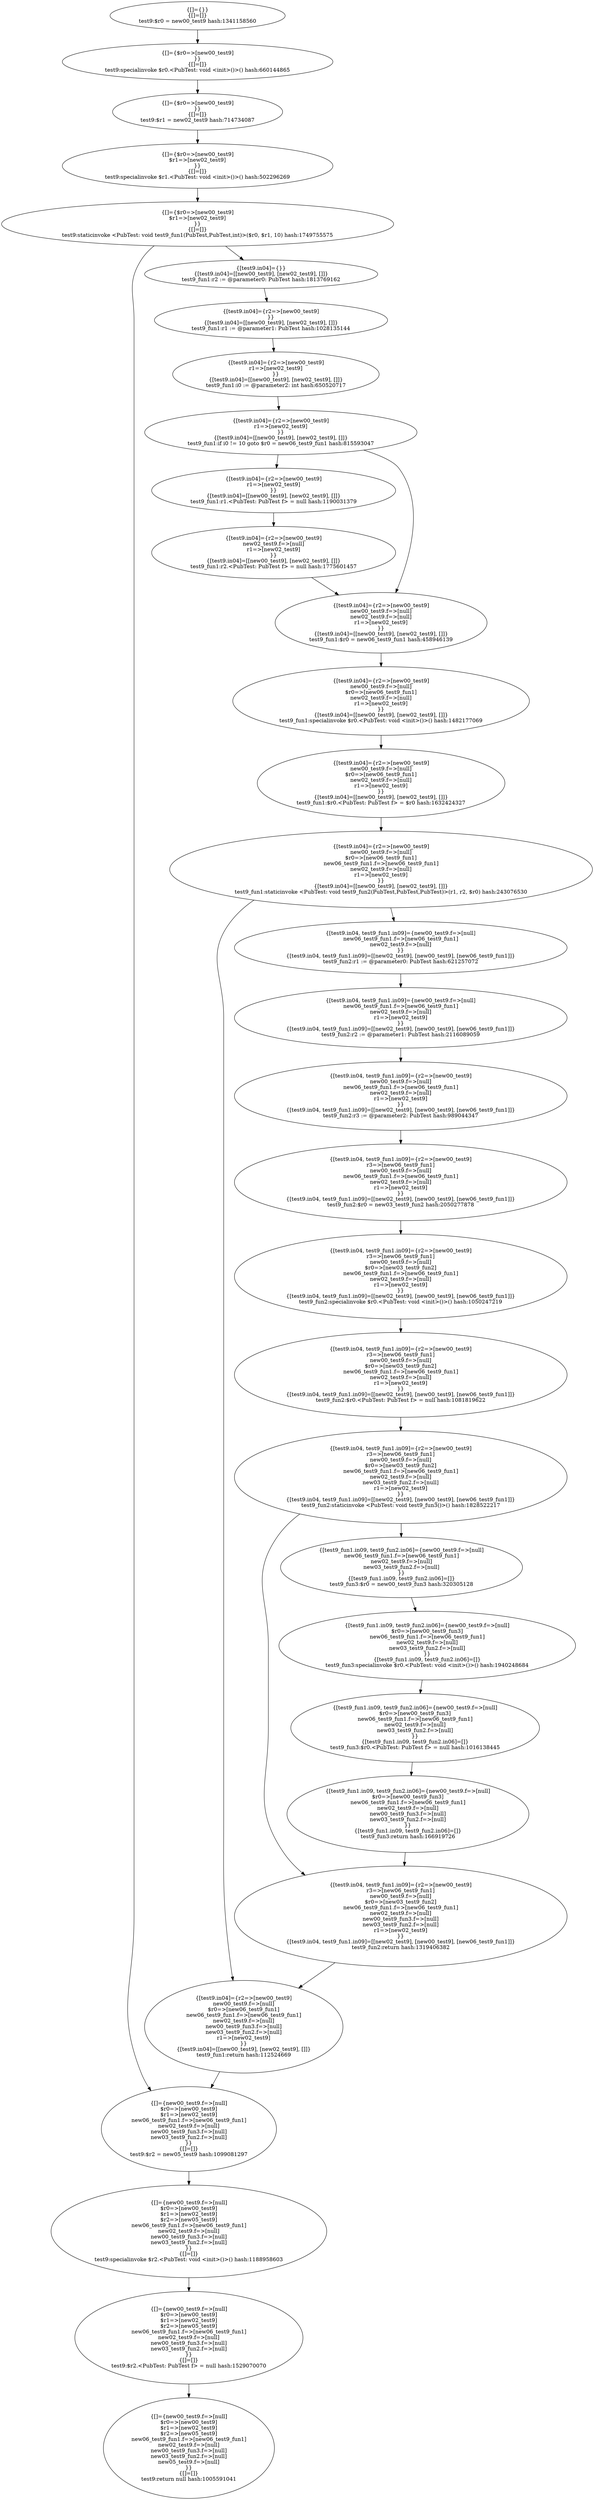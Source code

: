 digraph "./target1-pub/PubTest.test9" {
    "{[]={}}
{[]=[]}
test9:$r0 = new00_test9 hash:1341158560";
    "{[]={$r0=>[new00_test9]
}}
{[]=[]}
test9:specialinvoke $r0.<PubTest: void <init>()>() hash:660144865";
    "{[]={$r0=>[new00_test9]
}}
{[]=[]}
test9:$r1 = new02_test9 hash:714734087";
    "{[]={$r0=>[new00_test9]
$r1=>[new02_test9]
}}
{[]=[]}
test9:specialinvoke $r1.<PubTest: void <init>()>() hash:502296269";
    "{[]={$r0=>[new00_test9]
$r1=>[new02_test9]
}}
{[]=[]}
test9:staticinvoke <PubTest: void test9_fun1(PubTest,PubTest,int)>($r0, $r1, 10) hash:1749755575";
    "{[]={new00_test9.f=>[null]
$r0=>[new00_test9]
$r1=>[new02_test9]
new06_test9_fun1.f=>[new06_test9_fun1]
new02_test9.f=>[null]
new00_test9_fun3.f=>[null]
new03_test9_fun2.f=>[null]
}}
{[]=[]}
test9:$r2 = new05_test9 hash:1099081297";
    "{[]={new00_test9.f=>[null]
$r0=>[new00_test9]
$r1=>[new02_test9]
$r2=>[new05_test9]
new06_test9_fun1.f=>[new06_test9_fun1]
new02_test9.f=>[null]
new00_test9_fun3.f=>[null]
new03_test9_fun2.f=>[null]
}}
{[]=[]}
test9:specialinvoke $r2.<PubTest: void <init>()>() hash:1188958603";
    "{[]={new00_test9.f=>[null]
$r0=>[new00_test9]
$r1=>[new02_test9]
$r2=>[new05_test9]
new06_test9_fun1.f=>[new06_test9_fun1]
new02_test9.f=>[null]
new00_test9_fun3.f=>[null]
new03_test9_fun2.f=>[null]
}}
{[]=[]}
test9:$r2.<PubTest: PubTest f> = null hash:1529070070";
    "{[]={new00_test9.f=>[null]
$r0=>[new00_test9]
$r1=>[new02_test9]
$r2=>[new05_test9]
new06_test9_fun1.f=>[new06_test9_fun1]
new02_test9.f=>[null]
new00_test9_fun3.f=>[null]
new03_test9_fun2.f=>[null]
new05_test9.f=>[null]
}}
{[]=[]}
test9:return null hash:1005591041";
    "{[test9.in04]={}}
{[test9.in04]=[[new00_test9], [new02_test9], []]}
test9_fun1:r2 := @parameter0: PubTest hash:1813769162";
    "{[test9.in04]={r2=>[new00_test9]
}}
{[test9.in04]=[[new00_test9], [new02_test9], []]}
test9_fun1:r1 := @parameter1: PubTest hash:1028135144";
    "{[test9.in04]={r2=>[new00_test9]
r1=>[new02_test9]
}}
{[test9.in04]=[[new00_test9], [new02_test9], []]}
test9_fun1:i0 := @parameter2: int hash:650520717";
    "{[test9.in04]={r2=>[new00_test9]
r1=>[new02_test9]
}}
{[test9.in04]=[[new00_test9], [new02_test9], []]}
test9_fun1:if i0 != 10 goto $r0 = new06_test9_fun1 hash:815593047";
    "{[test9.in04]={r2=>[new00_test9]
r1=>[new02_test9]
}}
{[test9.in04]=[[new00_test9], [new02_test9], []]}
test9_fun1:r1.<PubTest: PubTest f> = null hash:1190031379";
    "{[test9.in04]={r2=>[new00_test9]
new02_test9.f=>[null]
r1=>[new02_test9]
}}
{[test9.in04]=[[new00_test9], [new02_test9], []]}
test9_fun1:r2.<PubTest: PubTest f> = null hash:1775601457";
    "{[test9.in04]={r2=>[new00_test9]
new00_test9.f=>[null]
new02_test9.f=>[null]
r1=>[new02_test9]
}}
{[test9.in04]=[[new00_test9], [new02_test9], []]}
test9_fun1:$r0 = new06_test9_fun1 hash:458946139";
    "{[test9.in04]={r2=>[new00_test9]
new00_test9.f=>[null]
$r0=>[new06_test9_fun1]
new02_test9.f=>[null]
r1=>[new02_test9]
}}
{[test9.in04]=[[new00_test9], [new02_test9], []]}
test9_fun1:specialinvoke $r0.<PubTest: void <init>()>() hash:1482177069";
    "{[test9.in04]={r2=>[new00_test9]
new00_test9.f=>[null]
$r0=>[new06_test9_fun1]
new02_test9.f=>[null]
r1=>[new02_test9]
}}
{[test9.in04]=[[new00_test9], [new02_test9], []]}
test9_fun1:$r0.<PubTest: PubTest f> = $r0 hash:1632424327";
    "{[test9.in04]={r2=>[new00_test9]
new00_test9.f=>[null]
$r0=>[new06_test9_fun1]
new06_test9_fun1.f=>[new06_test9_fun1]
new02_test9.f=>[null]
r1=>[new02_test9]
}}
{[test9.in04]=[[new00_test9], [new02_test9], []]}
test9_fun1:staticinvoke <PubTest: void test9_fun2(PubTest,PubTest,PubTest)>(r1, r2, $r0) hash:243076530";
    "{[test9.in04]={r2=>[new00_test9]
new00_test9.f=>[null]
$r0=>[new06_test9_fun1]
new06_test9_fun1.f=>[new06_test9_fun1]
new02_test9.f=>[null]
new00_test9_fun3.f=>[null]
new03_test9_fun2.f=>[null]
r1=>[new02_test9]
}}
{[test9.in04]=[[new00_test9], [new02_test9], []]}
test9_fun1:return hash:112524669";
    "{[test9.in04, test9_fun1.in09]={new00_test9.f=>[null]
new06_test9_fun1.f=>[new06_test9_fun1]
new02_test9.f=>[null]
}}
{[test9.in04, test9_fun1.in09]=[[new02_test9], [new00_test9], [new06_test9_fun1]]}
test9_fun2:r1 := @parameter0: PubTest hash:621257072";
    "{[test9.in04, test9_fun1.in09]={new00_test9.f=>[null]
new06_test9_fun1.f=>[new06_test9_fun1]
new02_test9.f=>[null]
r1=>[new02_test9]
}}
{[test9.in04, test9_fun1.in09]=[[new02_test9], [new00_test9], [new06_test9_fun1]]}
test9_fun2:r2 := @parameter1: PubTest hash:2116089059";
    "{[test9.in04, test9_fun1.in09]={r2=>[new00_test9]
new00_test9.f=>[null]
new06_test9_fun1.f=>[new06_test9_fun1]
new02_test9.f=>[null]
r1=>[new02_test9]
}}
{[test9.in04, test9_fun1.in09]=[[new02_test9], [new00_test9], [new06_test9_fun1]]}
test9_fun2:r3 := @parameter2: PubTest hash:989044347";
    "{[test9.in04, test9_fun1.in09]={r2=>[new00_test9]
r3=>[new06_test9_fun1]
new00_test9.f=>[null]
new06_test9_fun1.f=>[new06_test9_fun1]
new02_test9.f=>[null]
r1=>[new02_test9]
}}
{[test9.in04, test9_fun1.in09]=[[new02_test9], [new00_test9], [new06_test9_fun1]]}
test9_fun2:$r0 = new03_test9_fun2 hash:2050277878";
    "{[test9.in04, test9_fun1.in09]={r2=>[new00_test9]
r3=>[new06_test9_fun1]
new00_test9.f=>[null]
$r0=>[new03_test9_fun2]
new06_test9_fun1.f=>[new06_test9_fun1]
new02_test9.f=>[null]
r1=>[new02_test9]
}}
{[test9.in04, test9_fun1.in09]=[[new02_test9], [new00_test9], [new06_test9_fun1]]}
test9_fun2:specialinvoke $r0.<PubTest: void <init>()>() hash:1050247219";
    "{[test9.in04, test9_fun1.in09]={r2=>[new00_test9]
r3=>[new06_test9_fun1]
new00_test9.f=>[null]
$r0=>[new03_test9_fun2]
new06_test9_fun1.f=>[new06_test9_fun1]
new02_test9.f=>[null]
r1=>[new02_test9]
}}
{[test9.in04, test9_fun1.in09]=[[new02_test9], [new00_test9], [new06_test9_fun1]]}
test9_fun2:$r0.<PubTest: PubTest f> = null hash:1081819622";
    "{[test9.in04, test9_fun1.in09]={r2=>[new00_test9]
r3=>[new06_test9_fun1]
new00_test9.f=>[null]
$r0=>[new03_test9_fun2]
new06_test9_fun1.f=>[new06_test9_fun1]
new02_test9.f=>[null]
new03_test9_fun2.f=>[null]
r1=>[new02_test9]
}}
{[test9.in04, test9_fun1.in09]=[[new02_test9], [new00_test9], [new06_test9_fun1]]}
test9_fun2:staticinvoke <PubTest: void test9_fun3()>() hash:1828522217";
    "{[test9.in04, test9_fun1.in09]={r2=>[new00_test9]
r3=>[new06_test9_fun1]
new00_test9.f=>[null]
$r0=>[new03_test9_fun2]
new06_test9_fun1.f=>[new06_test9_fun1]
new02_test9.f=>[null]
new00_test9_fun3.f=>[null]
new03_test9_fun2.f=>[null]
r1=>[new02_test9]
}}
{[test9.in04, test9_fun1.in09]=[[new02_test9], [new00_test9], [new06_test9_fun1]]}
test9_fun2:return hash:1319406382";
    "{[test9_fun1.in09, test9_fun2.in06]={new00_test9.f=>[null]
new06_test9_fun1.f=>[new06_test9_fun1]
new02_test9.f=>[null]
new03_test9_fun2.f=>[null]
}}
{[test9_fun1.in09, test9_fun2.in06]=[]}
test9_fun3:$r0 = new00_test9_fun3 hash:320305128";
    "{[test9_fun1.in09, test9_fun2.in06]={new00_test9.f=>[null]
$r0=>[new00_test9_fun3]
new06_test9_fun1.f=>[new06_test9_fun1]
new02_test9.f=>[null]
new03_test9_fun2.f=>[null]
}}
{[test9_fun1.in09, test9_fun2.in06]=[]}
test9_fun3:specialinvoke $r0.<PubTest: void <init>()>() hash:1940248684";
    "{[test9_fun1.in09, test9_fun2.in06]={new00_test9.f=>[null]
$r0=>[new00_test9_fun3]
new06_test9_fun1.f=>[new06_test9_fun1]
new02_test9.f=>[null]
new03_test9_fun2.f=>[null]
}}
{[test9_fun1.in09, test9_fun2.in06]=[]}
test9_fun3:$r0.<PubTest: PubTest f> = null hash:1016138445";
    "{[test9_fun1.in09, test9_fun2.in06]={new00_test9.f=>[null]
$r0=>[new00_test9_fun3]
new06_test9_fun1.f=>[new06_test9_fun1]
new02_test9.f=>[null]
new00_test9_fun3.f=>[null]
new03_test9_fun2.f=>[null]
}}
{[test9_fun1.in09, test9_fun2.in06]=[]}
test9_fun3:return hash:166919726";
    "{[]={}}
{[]=[]}
test9:$r0 = new00_test9 hash:1341158560"->"{[]={$r0=>[new00_test9]
}}
{[]=[]}
test9:specialinvoke $r0.<PubTest: void <init>()>() hash:660144865";
    "{[]={$r0=>[new00_test9]
}}
{[]=[]}
test9:specialinvoke $r0.<PubTest: void <init>()>() hash:660144865"->"{[]={$r0=>[new00_test9]
}}
{[]=[]}
test9:$r1 = new02_test9 hash:714734087";
    "{[]={$r0=>[new00_test9]
}}
{[]=[]}
test9:$r1 = new02_test9 hash:714734087"->"{[]={$r0=>[new00_test9]
$r1=>[new02_test9]
}}
{[]=[]}
test9:specialinvoke $r1.<PubTest: void <init>()>() hash:502296269";
    "{[]={$r0=>[new00_test9]
$r1=>[new02_test9]
}}
{[]=[]}
test9:specialinvoke $r1.<PubTest: void <init>()>() hash:502296269"->"{[]={$r0=>[new00_test9]
$r1=>[new02_test9]
}}
{[]=[]}
test9:staticinvoke <PubTest: void test9_fun1(PubTest,PubTest,int)>($r0, $r1, 10) hash:1749755575";
    "{[]={$r0=>[new00_test9]
$r1=>[new02_test9]
}}
{[]=[]}
test9:staticinvoke <PubTest: void test9_fun1(PubTest,PubTest,int)>($r0, $r1, 10) hash:1749755575"->"{[test9.in04]={}}
{[test9.in04]=[[new00_test9], [new02_test9], []]}
test9_fun1:r2 := @parameter0: PubTest hash:1813769162";
    "{[]={$r0=>[new00_test9]
$r1=>[new02_test9]
}}
{[]=[]}
test9:staticinvoke <PubTest: void test9_fun1(PubTest,PubTest,int)>($r0, $r1, 10) hash:1749755575"->"{[]={new00_test9.f=>[null]
$r0=>[new00_test9]
$r1=>[new02_test9]
new06_test9_fun1.f=>[new06_test9_fun1]
new02_test9.f=>[null]
new00_test9_fun3.f=>[null]
new03_test9_fun2.f=>[null]
}}
{[]=[]}
test9:$r2 = new05_test9 hash:1099081297";
    "{[]={new00_test9.f=>[null]
$r0=>[new00_test9]
$r1=>[new02_test9]
new06_test9_fun1.f=>[new06_test9_fun1]
new02_test9.f=>[null]
new00_test9_fun3.f=>[null]
new03_test9_fun2.f=>[null]
}}
{[]=[]}
test9:$r2 = new05_test9 hash:1099081297"->"{[]={new00_test9.f=>[null]
$r0=>[new00_test9]
$r1=>[new02_test9]
$r2=>[new05_test9]
new06_test9_fun1.f=>[new06_test9_fun1]
new02_test9.f=>[null]
new00_test9_fun3.f=>[null]
new03_test9_fun2.f=>[null]
}}
{[]=[]}
test9:specialinvoke $r2.<PubTest: void <init>()>() hash:1188958603";
    "{[]={new00_test9.f=>[null]
$r0=>[new00_test9]
$r1=>[new02_test9]
$r2=>[new05_test9]
new06_test9_fun1.f=>[new06_test9_fun1]
new02_test9.f=>[null]
new00_test9_fun3.f=>[null]
new03_test9_fun2.f=>[null]
}}
{[]=[]}
test9:specialinvoke $r2.<PubTest: void <init>()>() hash:1188958603"->"{[]={new00_test9.f=>[null]
$r0=>[new00_test9]
$r1=>[new02_test9]
$r2=>[new05_test9]
new06_test9_fun1.f=>[new06_test9_fun1]
new02_test9.f=>[null]
new00_test9_fun3.f=>[null]
new03_test9_fun2.f=>[null]
}}
{[]=[]}
test9:$r2.<PubTest: PubTest f> = null hash:1529070070";
    "{[]={new00_test9.f=>[null]
$r0=>[new00_test9]
$r1=>[new02_test9]
$r2=>[new05_test9]
new06_test9_fun1.f=>[new06_test9_fun1]
new02_test9.f=>[null]
new00_test9_fun3.f=>[null]
new03_test9_fun2.f=>[null]
}}
{[]=[]}
test9:$r2.<PubTest: PubTest f> = null hash:1529070070"->"{[]={new00_test9.f=>[null]
$r0=>[new00_test9]
$r1=>[new02_test9]
$r2=>[new05_test9]
new06_test9_fun1.f=>[new06_test9_fun1]
new02_test9.f=>[null]
new00_test9_fun3.f=>[null]
new03_test9_fun2.f=>[null]
new05_test9.f=>[null]
}}
{[]=[]}
test9:return null hash:1005591041";
    "{[test9.in04]={}}
{[test9.in04]=[[new00_test9], [new02_test9], []]}
test9_fun1:r2 := @parameter0: PubTest hash:1813769162"->"{[test9.in04]={r2=>[new00_test9]
}}
{[test9.in04]=[[new00_test9], [new02_test9], []]}
test9_fun1:r1 := @parameter1: PubTest hash:1028135144";
    "{[test9.in04]={r2=>[new00_test9]
}}
{[test9.in04]=[[new00_test9], [new02_test9], []]}
test9_fun1:r1 := @parameter1: PubTest hash:1028135144"->"{[test9.in04]={r2=>[new00_test9]
r1=>[new02_test9]
}}
{[test9.in04]=[[new00_test9], [new02_test9], []]}
test9_fun1:i0 := @parameter2: int hash:650520717";
    "{[test9.in04]={r2=>[new00_test9]
r1=>[new02_test9]
}}
{[test9.in04]=[[new00_test9], [new02_test9], []]}
test9_fun1:i0 := @parameter2: int hash:650520717"->"{[test9.in04]={r2=>[new00_test9]
r1=>[new02_test9]
}}
{[test9.in04]=[[new00_test9], [new02_test9], []]}
test9_fun1:if i0 != 10 goto $r0 = new06_test9_fun1 hash:815593047";
    "{[test9.in04]={r2=>[new00_test9]
r1=>[new02_test9]
}}
{[test9.in04]=[[new00_test9], [new02_test9], []]}
test9_fun1:if i0 != 10 goto $r0 = new06_test9_fun1 hash:815593047"->"{[test9.in04]={r2=>[new00_test9]
r1=>[new02_test9]
}}
{[test9.in04]=[[new00_test9], [new02_test9], []]}
test9_fun1:r1.<PubTest: PubTest f> = null hash:1190031379";
    "{[test9.in04]={r2=>[new00_test9]
r1=>[new02_test9]
}}
{[test9.in04]=[[new00_test9], [new02_test9], []]}
test9_fun1:if i0 != 10 goto $r0 = new06_test9_fun1 hash:815593047"->"{[test9.in04]={r2=>[new00_test9]
new00_test9.f=>[null]
new02_test9.f=>[null]
r1=>[new02_test9]
}}
{[test9.in04]=[[new00_test9], [new02_test9], []]}
test9_fun1:$r0 = new06_test9_fun1 hash:458946139";
    "{[test9.in04]={r2=>[new00_test9]
r1=>[new02_test9]
}}
{[test9.in04]=[[new00_test9], [new02_test9], []]}
test9_fun1:r1.<PubTest: PubTest f> = null hash:1190031379"->"{[test9.in04]={r2=>[new00_test9]
new02_test9.f=>[null]
r1=>[new02_test9]
}}
{[test9.in04]=[[new00_test9], [new02_test9], []]}
test9_fun1:r2.<PubTest: PubTest f> = null hash:1775601457";
    "{[test9.in04]={r2=>[new00_test9]
new02_test9.f=>[null]
r1=>[new02_test9]
}}
{[test9.in04]=[[new00_test9], [new02_test9], []]}
test9_fun1:r2.<PubTest: PubTest f> = null hash:1775601457"->"{[test9.in04]={r2=>[new00_test9]
new00_test9.f=>[null]
new02_test9.f=>[null]
r1=>[new02_test9]
}}
{[test9.in04]=[[new00_test9], [new02_test9], []]}
test9_fun1:$r0 = new06_test9_fun1 hash:458946139";
    "{[test9.in04]={r2=>[new00_test9]
new00_test9.f=>[null]
new02_test9.f=>[null]
r1=>[new02_test9]
}}
{[test9.in04]=[[new00_test9], [new02_test9], []]}
test9_fun1:$r0 = new06_test9_fun1 hash:458946139"->"{[test9.in04]={r2=>[new00_test9]
new00_test9.f=>[null]
$r0=>[new06_test9_fun1]
new02_test9.f=>[null]
r1=>[new02_test9]
}}
{[test9.in04]=[[new00_test9], [new02_test9], []]}
test9_fun1:specialinvoke $r0.<PubTest: void <init>()>() hash:1482177069";
    "{[test9.in04]={r2=>[new00_test9]
new00_test9.f=>[null]
$r0=>[new06_test9_fun1]
new02_test9.f=>[null]
r1=>[new02_test9]
}}
{[test9.in04]=[[new00_test9], [new02_test9], []]}
test9_fun1:specialinvoke $r0.<PubTest: void <init>()>() hash:1482177069"->"{[test9.in04]={r2=>[new00_test9]
new00_test9.f=>[null]
$r0=>[new06_test9_fun1]
new02_test9.f=>[null]
r1=>[new02_test9]
}}
{[test9.in04]=[[new00_test9], [new02_test9], []]}
test9_fun1:$r0.<PubTest: PubTest f> = $r0 hash:1632424327";
    "{[test9.in04]={r2=>[new00_test9]
new00_test9.f=>[null]
$r0=>[new06_test9_fun1]
new02_test9.f=>[null]
r1=>[new02_test9]
}}
{[test9.in04]=[[new00_test9], [new02_test9], []]}
test9_fun1:$r0.<PubTest: PubTest f> = $r0 hash:1632424327"->"{[test9.in04]={r2=>[new00_test9]
new00_test9.f=>[null]
$r0=>[new06_test9_fun1]
new06_test9_fun1.f=>[new06_test9_fun1]
new02_test9.f=>[null]
r1=>[new02_test9]
}}
{[test9.in04]=[[new00_test9], [new02_test9], []]}
test9_fun1:staticinvoke <PubTest: void test9_fun2(PubTest,PubTest,PubTest)>(r1, r2, $r0) hash:243076530";
    "{[test9.in04]={r2=>[new00_test9]
new00_test9.f=>[null]
$r0=>[new06_test9_fun1]
new06_test9_fun1.f=>[new06_test9_fun1]
new02_test9.f=>[null]
r1=>[new02_test9]
}}
{[test9.in04]=[[new00_test9], [new02_test9], []]}
test9_fun1:staticinvoke <PubTest: void test9_fun2(PubTest,PubTest,PubTest)>(r1, r2, $r0) hash:243076530"->"{[test9.in04, test9_fun1.in09]={new00_test9.f=>[null]
new06_test9_fun1.f=>[new06_test9_fun1]
new02_test9.f=>[null]
}}
{[test9.in04, test9_fun1.in09]=[[new02_test9], [new00_test9], [new06_test9_fun1]]}
test9_fun2:r1 := @parameter0: PubTest hash:621257072";
    "{[test9.in04]={r2=>[new00_test9]
new00_test9.f=>[null]
$r0=>[new06_test9_fun1]
new06_test9_fun1.f=>[new06_test9_fun1]
new02_test9.f=>[null]
r1=>[new02_test9]
}}
{[test9.in04]=[[new00_test9], [new02_test9], []]}
test9_fun1:staticinvoke <PubTest: void test9_fun2(PubTest,PubTest,PubTest)>(r1, r2, $r0) hash:243076530"->"{[test9.in04]={r2=>[new00_test9]
new00_test9.f=>[null]
$r0=>[new06_test9_fun1]
new06_test9_fun1.f=>[new06_test9_fun1]
new02_test9.f=>[null]
new00_test9_fun3.f=>[null]
new03_test9_fun2.f=>[null]
r1=>[new02_test9]
}}
{[test9.in04]=[[new00_test9], [new02_test9], []]}
test9_fun1:return hash:112524669";
    "{[test9.in04]={r2=>[new00_test9]
new00_test9.f=>[null]
$r0=>[new06_test9_fun1]
new06_test9_fun1.f=>[new06_test9_fun1]
new02_test9.f=>[null]
new00_test9_fun3.f=>[null]
new03_test9_fun2.f=>[null]
r1=>[new02_test9]
}}
{[test9.in04]=[[new00_test9], [new02_test9], []]}
test9_fun1:return hash:112524669"->"{[]={new00_test9.f=>[null]
$r0=>[new00_test9]
$r1=>[new02_test9]
new06_test9_fun1.f=>[new06_test9_fun1]
new02_test9.f=>[null]
new00_test9_fun3.f=>[null]
new03_test9_fun2.f=>[null]
}}
{[]=[]}
test9:$r2 = new05_test9 hash:1099081297";
    "{[test9.in04, test9_fun1.in09]={new00_test9.f=>[null]
new06_test9_fun1.f=>[new06_test9_fun1]
new02_test9.f=>[null]
}}
{[test9.in04, test9_fun1.in09]=[[new02_test9], [new00_test9], [new06_test9_fun1]]}
test9_fun2:r1 := @parameter0: PubTest hash:621257072"->"{[test9.in04, test9_fun1.in09]={new00_test9.f=>[null]
new06_test9_fun1.f=>[new06_test9_fun1]
new02_test9.f=>[null]
r1=>[new02_test9]
}}
{[test9.in04, test9_fun1.in09]=[[new02_test9], [new00_test9], [new06_test9_fun1]]}
test9_fun2:r2 := @parameter1: PubTest hash:2116089059";
    "{[test9.in04, test9_fun1.in09]={new00_test9.f=>[null]
new06_test9_fun1.f=>[new06_test9_fun1]
new02_test9.f=>[null]
r1=>[new02_test9]
}}
{[test9.in04, test9_fun1.in09]=[[new02_test9], [new00_test9], [new06_test9_fun1]]}
test9_fun2:r2 := @parameter1: PubTest hash:2116089059"->"{[test9.in04, test9_fun1.in09]={r2=>[new00_test9]
new00_test9.f=>[null]
new06_test9_fun1.f=>[new06_test9_fun1]
new02_test9.f=>[null]
r1=>[new02_test9]
}}
{[test9.in04, test9_fun1.in09]=[[new02_test9], [new00_test9], [new06_test9_fun1]]}
test9_fun2:r3 := @parameter2: PubTest hash:989044347";
    "{[test9.in04, test9_fun1.in09]={r2=>[new00_test9]
new00_test9.f=>[null]
new06_test9_fun1.f=>[new06_test9_fun1]
new02_test9.f=>[null]
r1=>[new02_test9]
}}
{[test9.in04, test9_fun1.in09]=[[new02_test9], [new00_test9], [new06_test9_fun1]]}
test9_fun2:r3 := @parameter2: PubTest hash:989044347"->"{[test9.in04, test9_fun1.in09]={r2=>[new00_test9]
r3=>[new06_test9_fun1]
new00_test9.f=>[null]
new06_test9_fun1.f=>[new06_test9_fun1]
new02_test9.f=>[null]
r1=>[new02_test9]
}}
{[test9.in04, test9_fun1.in09]=[[new02_test9], [new00_test9], [new06_test9_fun1]]}
test9_fun2:$r0 = new03_test9_fun2 hash:2050277878";
    "{[test9.in04, test9_fun1.in09]={r2=>[new00_test9]
r3=>[new06_test9_fun1]
new00_test9.f=>[null]
new06_test9_fun1.f=>[new06_test9_fun1]
new02_test9.f=>[null]
r1=>[new02_test9]
}}
{[test9.in04, test9_fun1.in09]=[[new02_test9], [new00_test9], [new06_test9_fun1]]}
test9_fun2:$r0 = new03_test9_fun2 hash:2050277878"->"{[test9.in04, test9_fun1.in09]={r2=>[new00_test9]
r3=>[new06_test9_fun1]
new00_test9.f=>[null]
$r0=>[new03_test9_fun2]
new06_test9_fun1.f=>[new06_test9_fun1]
new02_test9.f=>[null]
r1=>[new02_test9]
}}
{[test9.in04, test9_fun1.in09]=[[new02_test9], [new00_test9], [new06_test9_fun1]]}
test9_fun2:specialinvoke $r0.<PubTest: void <init>()>() hash:1050247219";
    "{[test9.in04, test9_fun1.in09]={r2=>[new00_test9]
r3=>[new06_test9_fun1]
new00_test9.f=>[null]
$r0=>[new03_test9_fun2]
new06_test9_fun1.f=>[new06_test9_fun1]
new02_test9.f=>[null]
r1=>[new02_test9]
}}
{[test9.in04, test9_fun1.in09]=[[new02_test9], [new00_test9], [new06_test9_fun1]]}
test9_fun2:specialinvoke $r0.<PubTest: void <init>()>() hash:1050247219"->"{[test9.in04, test9_fun1.in09]={r2=>[new00_test9]
r3=>[new06_test9_fun1]
new00_test9.f=>[null]
$r0=>[new03_test9_fun2]
new06_test9_fun1.f=>[new06_test9_fun1]
new02_test9.f=>[null]
r1=>[new02_test9]
}}
{[test9.in04, test9_fun1.in09]=[[new02_test9], [new00_test9], [new06_test9_fun1]]}
test9_fun2:$r0.<PubTest: PubTest f> = null hash:1081819622";
    "{[test9.in04, test9_fun1.in09]={r2=>[new00_test9]
r3=>[new06_test9_fun1]
new00_test9.f=>[null]
$r0=>[new03_test9_fun2]
new06_test9_fun1.f=>[new06_test9_fun1]
new02_test9.f=>[null]
r1=>[new02_test9]
}}
{[test9.in04, test9_fun1.in09]=[[new02_test9], [new00_test9], [new06_test9_fun1]]}
test9_fun2:$r0.<PubTest: PubTest f> = null hash:1081819622"->"{[test9.in04, test9_fun1.in09]={r2=>[new00_test9]
r3=>[new06_test9_fun1]
new00_test9.f=>[null]
$r0=>[new03_test9_fun2]
new06_test9_fun1.f=>[new06_test9_fun1]
new02_test9.f=>[null]
new03_test9_fun2.f=>[null]
r1=>[new02_test9]
}}
{[test9.in04, test9_fun1.in09]=[[new02_test9], [new00_test9], [new06_test9_fun1]]}
test9_fun2:staticinvoke <PubTest: void test9_fun3()>() hash:1828522217";
    "{[test9.in04, test9_fun1.in09]={r2=>[new00_test9]
r3=>[new06_test9_fun1]
new00_test9.f=>[null]
$r0=>[new03_test9_fun2]
new06_test9_fun1.f=>[new06_test9_fun1]
new02_test9.f=>[null]
new03_test9_fun2.f=>[null]
r1=>[new02_test9]
}}
{[test9.in04, test9_fun1.in09]=[[new02_test9], [new00_test9], [new06_test9_fun1]]}
test9_fun2:staticinvoke <PubTest: void test9_fun3()>() hash:1828522217"->"{[test9_fun1.in09, test9_fun2.in06]={new00_test9.f=>[null]
new06_test9_fun1.f=>[new06_test9_fun1]
new02_test9.f=>[null]
new03_test9_fun2.f=>[null]
}}
{[test9_fun1.in09, test9_fun2.in06]=[]}
test9_fun3:$r0 = new00_test9_fun3 hash:320305128";
    "{[test9.in04, test9_fun1.in09]={r2=>[new00_test9]
r3=>[new06_test9_fun1]
new00_test9.f=>[null]
$r0=>[new03_test9_fun2]
new06_test9_fun1.f=>[new06_test9_fun1]
new02_test9.f=>[null]
new03_test9_fun2.f=>[null]
r1=>[new02_test9]
}}
{[test9.in04, test9_fun1.in09]=[[new02_test9], [new00_test9], [new06_test9_fun1]]}
test9_fun2:staticinvoke <PubTest: void test9_fun3()>() hash:1828522217"->"{[test9.in04, test9_fun1.in09]={r2=>[new00_test9]
r3=>[new06_test9_fun1]
new00_test9.f=>[null]
$r0=>[new03_test9_fun2]
new06_test9_fun1.f=>[new06_test9_fun1]
new02_test9.f=>[null]
new00_test9_fun3.f=>[null]
new03_test9_fun2.f=>[null]
r1=>[new02_test9]
}}
{[test9.in04, test9_fun1.in09]=[[new02_test9], [new00_test9], [new06_test9_fun1]]}
test9_fun2:return hash:1319406382";
    "{[test9.in04, test9_fun1.in09]={r2=>[new00_test9]
r3=>[new06_test9_fun1]
new00_test9.f=>[null]
$r0=>[new03_test9_fun2]
new06_test9_fun1.f=>[new06_test9_fun1]
new02_test9.f=>[null]
new00_test9_fun3.f=>[null]
new03_test9_fun2.f=>[null]
r1=>[new02_test9]
}}
{[test9.in04, test9_fun1.in09]=[[new02_test9], [new00_test9], [new06_test9_fun1]]}
test9_fun2:return hash:1319406382"->"{[test9.in04]={r2=>[new00_test9]
new00_test9.f=>[null]
$r0=>[new06_test9_fun1]
new06_test9_fun1.f=>[new06_test9_fun1]
new02_test9.f=>[null]
new00_test9_fun3.f=>[null]
new03_test9_fun2.f=>[null]
r1=>[new02_test9]
}}
{[test9.in04]=[[new00_test9], [new02_test9], []]}
test9_fun1:return hash:112524669";
    "{[test9_fun1.in09, test9_fun2.in06]={new00_test9.f=>[null]
new06_test9_fun1.f=>[new06_test9_fun1]
new02_test9.f=>[null]
new03_test9_fun2.f=>[null]
}}
{[test9_fun1.in09, test9_fun2.in06]=[]}
test9_fun3:$r0 = new00_test9_fun3 hash:320305128"->"{[test9_fun1.in09, test9_fun2.in06]={new00_test9.f=>[null]
$r0=>[new00_test9_fun3]
new06_test9_fun1.f=>[new06_test9_fun1]
new02_test9.f=>[null]
new03_test9_fun2.f=>[null]
}}
{[test9_fun1.in09, test9_fun2.in06]=[]}
test9_fun3:specialinvoke $r0.<PubTest: void <init>()>() hash:1940248684";
    "{[test9_fun1.in09, test9_fun2.in06]={new00_test9.f=>[null]
$r0=>[new00_test9_fun3]
new06_test9_fun1.f=>[new06_test9_fun1]
new02_test9.f=>[null]
new03_test9_fun2.f=>[null]
}}
{[test9_fun1.in09, test9_fun2.in06]=[]}
test9_fun3:specialinvoke $r0.<PubTest: void <init>()>() hash:1940248684"->"{[test9_fun1.in09, test9_fun2.in06]={new00_test9.f=>[null]
$r0=>[new00_test9_fun3]
new06_test9_fun1.f=>[new06_test9_fun1]
new02_test9.f=>[null]
new03_test9_fun2.f=>[null]
}}
{[test9_fun1.in09, test9_fun2.in06]=[]}
test9_fun3:$r0.<PubTest: PubTest f> = null hash:1016138445";
    "{[test9_fun1.in09, test9_fun2.in06]={new00_test9.f=>[null]
$r0=>[new00_test9_fun3]
new06_test9_fun1.f=>[new06_test9_fun1]
new02_test9.f=>[null]
new03_test9_fun2.f=>[null]
}}
{[test9_fun1.in09, test9_fun2.in06]=[]}
test9_fun3:$r0.<PubTest: PubTest f> = null hash:1016138445"->"{[test9_fun1.in09, test9_fun2.in06]={new00_test9.f=>[null]
$r0=>[new00_test9_fun3]
new06_test9_fun1.f=>[new06_test9_fun1]
new02_test9.f=>[null]
new00_test9_fun3.f=>[null]
new03_test9_fun2.f=>[null]
}}
{[test9_fun1.in09, test9_fun2.in06]=[]}
test9_fun3:return hash:166919726";
    "{[test9_fun1.in09, test9_fun2.in06]={new00_test9.f=>[null]
$r0=>[new00_test9_fun3]
new06_test9_fun1.f=>[new06_test9_fun1]
new02_test9.f=>[null]
new00_test9_fun3.f=>[null]
new03_test9_fun2.f=>[null]
}}
{[test9_fun1.in09, test9_fun2.in06]=[]}
test9_fun3:return hash:166919726"->"{[test9.in04, test9_fun1.in09]={r2=>[new00_test9]
r3=>[new06_test9_fun1]
new00_test9.f=>[null]
$r0=>[new03_test9_fun2]
new06_test9_fun1.f=>[new06_test9_fun1]
new02_test9.f=>[null]
new00_test9_fun3.f=>[null]
new03_test9_fun2.f=>[null]
r1=>[new02_test9]
}}
{[test9.in04, test9_fun1.in09]=[[new02_test9], [new00_test9], [new06_test9_fun1]]}
test9_fun2:return hash:1319406382";
}
